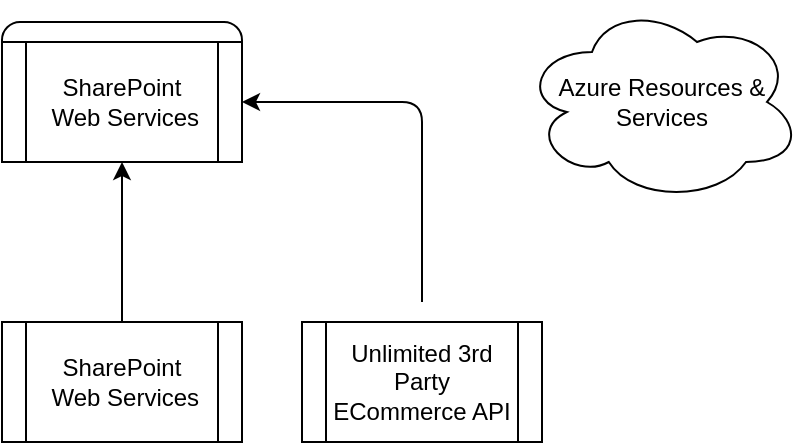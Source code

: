 <mxfile version="10.7.5" type="github"><diagram id="hHMdHOoBGUu5z8AORxWn" name="Page-1"><mxGraphModel dx="744" dy="619" grid="1" gridSize="10" guides="1" tooltips="1" connect="1" arrows="1" fold="1" page="1" pageScale="1" pageWidth="850" pageHeight="1100" math="0" shadow="0"><root><mxCell id="0"/><mxCell id="1" parent="0"/><mxCell id="tiOWZd5QD1Glui1mRvr6-2" value="Custom Modern Site" style="rounded=1;whiteSpace=wrap;html=1;" vertex="1" parent="1"><mxGeometry x="110" y="100" width="120" height="60" as="geometry"/></mxCell><mxCell id="tiOWZd5QD1Glui1mRvr6-8" value="" style="edgeStyle=orthogonalEdgeStyle;rounded=0;orthogonalLoop=1;jettySize=auto;html=1;" edge="1" parent="1" source="tiOWZd5QD1Glui1mRvr6-4" target="tiOWZd5QD1Glui1mRvr6-7"><mxGeometry relative="1" as="geometry"/></mxCell><mxCell id="tiOWZd5QD1Glui1mRvr6-4" value="SharePoint&lt;br&gt;&amp;nbsp;Web Services" style="shape=process;whiteSpace=wrap;html=1;backgroundOutline=1;" vertex="1" parent="1"><mxGeometry x="110" y="250" width="120" height="60" as="geometry"/></mxCell><mxCell id="tiOWZd5QD1Glui1mRvr6-7" value="SharePoint&lt;br&gt;&amp;nbsp;Web Services" style="shape=process;whiteSpace=wrap;html=1;backgroundOutline=1;" vertex="1" parent="1"><mxGeometry x="110" y="110" width="120" height="60" as="geometry"/></mxCell><mxCell id="tiOWZd5QD1Glui1mRvr6-5" value="Unlimited 3rd Party ECommerce API" style="shape=process;whiteSpace=wrap;html=1;backgroundOutline=1;" vertex="1" parent="1"><mxGeometry x="260" y="250" width="120" height="60" as="geometry"/></mxCell><mxCell id="tiOWZd5QD1Glui1mRvr6-9" value="" style="endArrow=classic;html=1;entryX=1;entryY=0.5;entryDx=0;entryDy=0;" edge="1" parent="1" target="tiOWZd5QD1Glui1mRvr6-7"><mxGeometry width="50" height="50" relative="1" as="geometry"><mxPoint x="320" y="240" as="sourcePoint"/><mxPoint x="160" y="200" as="targetPoint"/><Array as="points"><mxPoint x="320" y="140"/></Array></mxGeometry></mxCell><mxCell id="tiOWZd5QD1Glui1mRvr6-10" value="Azure Resources &amp;amp; Services&lt;br&gt;" style="ellipse;shape=cloud;whiteSpace=wrap;html=1;" vertex="1" parent="1"><mxGeometry x="370" y="90" width="140" height="100" as="geometry"/></mxCell></root></mxGraphModel></diagram></mxfile>